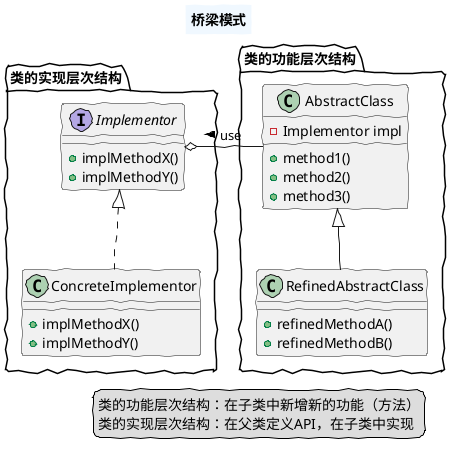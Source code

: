 @startuml

skinparam handwritten true
skinparam titleBorderThickness 2
skinparam titleBackgroundColor AliceBlue

title
    桥梁模式
end title

package "类的功能层次结构"{
    class AbstractClass{
        - Implementor impl
        + method1()
        + method2()
        + method3()
    }

    class RefinedAbstractClass extends AbstractClass{
        + refinedMethodA()
        + refinedMethodB()
    }
}

package "类的实现层次结构"{
    interface Implementor{
        + implMethodX()
        + implMethodY()
    }

    class ConcreteImplementor implements Implementor{
        + implMethodX()
        + implMethodY()
    }
}

AbstractClass -left-o Implementor : use >

legend right
    类的功能层次结构：在子类中新增新的功能（方法）
    类的实现层次结构：在父类定义API，在子类中实现
endlegend

@enduml